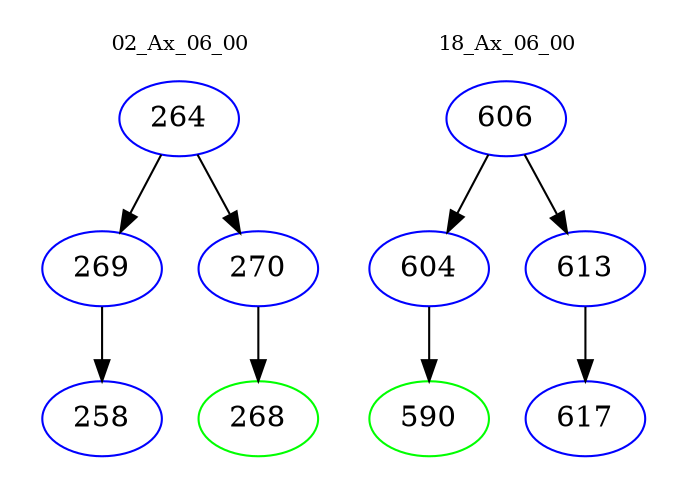 digraph{
subgraph cluster_0 {
color = white
label = "02_Ax_06_00";
fontsize=10;
T0_264 [label="264", color="blue"]
T0_264 -> T0_269 [color="black"]
T0_269 [label="269", color="blue"]
T0_269 -> T0_258 [color="black"]
T0_258 [label="258", color="blue"]
T0_264 -> T0_270 [color="black"]
T0_270 [label="270", color="blue"]
T0_270 -> T0_268 [color="black"]
T0_268 [label="268", color="green"]
}
subgraph cluster_1 {
color = white
label = "18_Ax_06_00";
fontsize=10;
T1_606 [label="606", color="blue"]
T1_606 -> T1_604 [color="black"]
T1_604 [label="604", color="blue"]
T1_604 -> T1_590 [color="black"]
T1_590 [label="590", color="green"]
T1_606 -> T1_613 [color="black"]
T1_613 [label="613", color="blue"]
T1_613 -> T1_617 [color="black"]
T1_617 [label="617", color="blue"]
}
}
